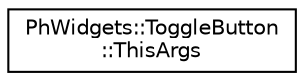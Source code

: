 digraph "Graphical Class Hierarchy"
{
  edge [fontname="Helvetica",fontsize="10",labelfontname="Helvetica",labelfontsize="10"];
  node [fontname="Helvetica",fontsize="10",shape=record];
  rankdir="LR";
  Node0 [label="PhWidgets::ToggleButton\l::ThisArgs",height=0.2,width=0.4,color="black", fillcolor="white", style="filled",URL="$struct_ph_widgets_1_1_toggle_button_1_1_this_args.html"];
}
